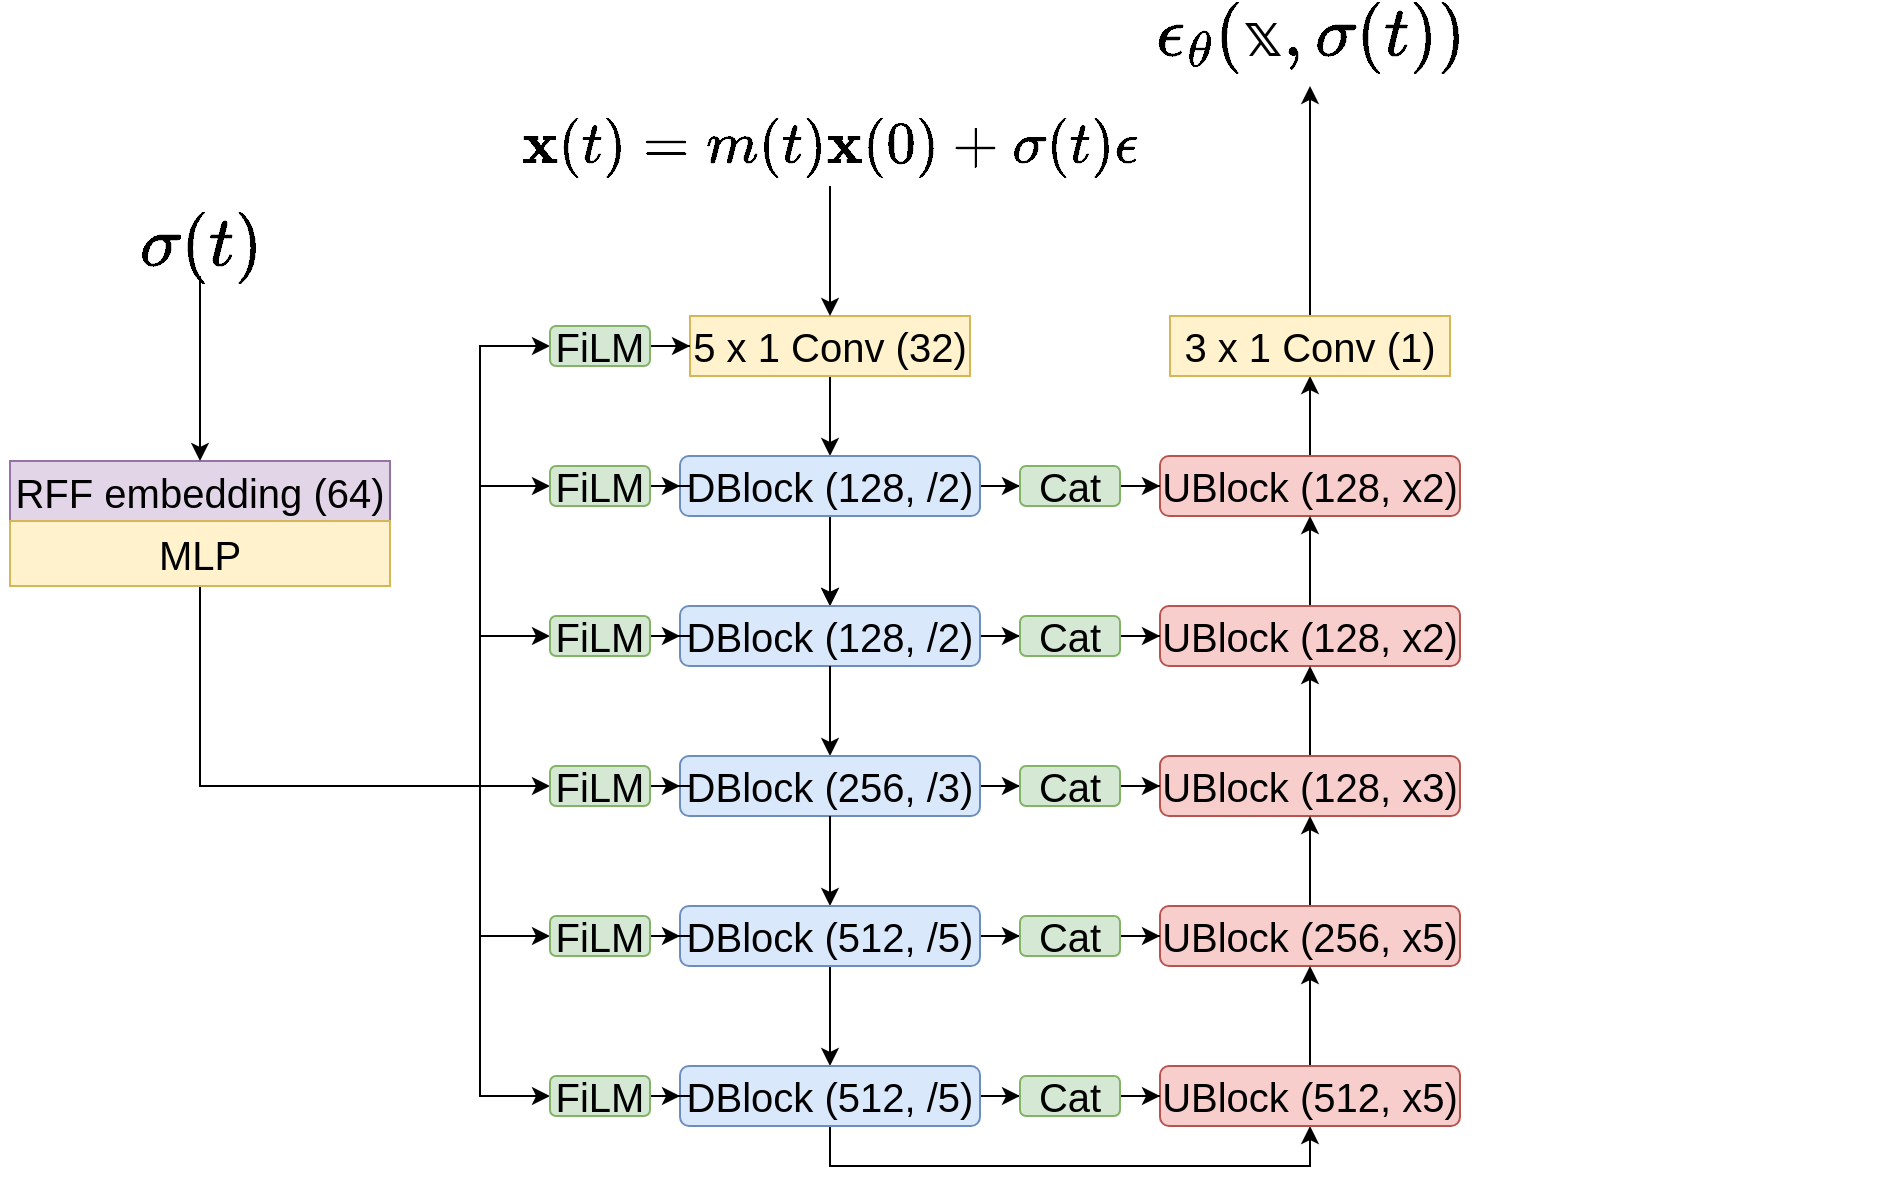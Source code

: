 <mxfile version="15.5.1" type="github">
  <diagram id="C5RBs43oDa-KdzZeNtuy" name="Page-1">
    <mxGraphModel dx="946" dy="646" grid="1" gridSize="10" guides="1" tooltips="1" connect="1" arrows="1" fold="1" page="1" pageScale="1" pageWidth="827" pageHeight="1169" math="1" shadow="0">
      <root>
        <mxCell id="WIyWlLk6GJQsqaUBKTNV-0" />
        <mxCell id="WIyWlLk6GJQsqaUBKTNV-1" parent="WIyWlLk6GJQsqaUBKTNV-0" />
        <mxCell id="sPDVBLaamCeaX5s3TwPM-6" value="" style="edgeStyle=orthogonalEdgeStyle;rounded=0;orthogonalLoop=1;jettySize=auto;html=1;fontSize=20;" parent="WIyWlLk6GJQsqaUBKTNV-1" source="sPDVBLaamCeaX5s3TwPM-2" target="sPDVBLaamCeaX5s3TwPM-4" edge="1">
          <mxGeometry relative="1" as="geometry" />
        </mxCell>
        <mxCell id="sPDVBLaamCeaX5s3TwPM-2" value="5 x 1 Conv (32)" style="whiteSpace=wrap;html=1;fillColor=#fff2cc;strokeColor=#d6b656;fontSize=20;" parent="WIyWlLk6GJQsqaUBKTNV-1" vertex="1">
          <mxGeometry x="345" y="665" width="140" height="30" as="geometry" />
        </mxCell>
        <mxCell id="sPDVBLaamCeaX5s3TwPM-9" value="" style="edgeStyle=orthogonalEdgeStyle;rounded=0;orthogonalLoop=1;jettySize=auto;html=1;fontSize=20;" parent="WIyWlLk6GJQsqaUBKTNV-1" source="sPDVBLaamCeaX5s3TwPM-4" target="sPDVBLaamCeaX5s3TwPM-8" edge="1">
          <mxGeometry relative="1" as="geometry" />
        </mxCell>
        <mxCell id="sPDVBLaamCeaX5s3TwPM-10" value="" style="edgeStyle=orthogonalEdgeStyle;rounded=0;orthogonalLoop=1;jettySize=auto;html=1;fontSize=20;" parent="WIyWlLk6GJQsqaUBKTNV-1" source="sPDVBLaamCeaX5s3TwPM-4" target="sPDVBLaamCeaX5s3TwPM-8" edge="1">
          <mxGeometry relative="1" as="geometry" />
        </mxCell>
        <mxCell id="sPDVBLaamCeaX5s3TwPM-82" style="edgeStyle=orthogonalEdgeStyle;rounded=0;orthogonalLoop=1;jettySize=auto;html=1;entryX=0;entryY=0.5;entryDx=0;entryDy=0;fontSize=20;" parent="WIyWlLk6GJQsqaUBKTNV-1" source="sPDVBLaamCeaX5s3TwPM-4" target="sPDVBLaamCeaX5s3TwPM-75" edge="1">
          <mxGeometry relative="1" as="geometry" />
        </mxCell>
        <mxCell id="sPDVBLaamCeaX5s3TwPM-4" value="DBlock (128, /2)" style="rounded=1;whiteSpace=wrap;html=1;fillColor=#dae8fc;strokeColor=#6c8ebf;fontSize=20;" parent="WIyWlLk6GJQsqaUBKTNV-1" vertex="1">
          <mxGeometry x="340" y="735" width="150" height="30" as="geometry" />
        </mxCell>
        <mxCell id="sPDVBLaamCeaX5s3TwPM-80" style="edgeStyle=orthogonalEdgeStyle;rounded=0;orthogonalLoop=1;jettySize=auto;html=1;entryX=0;entryY=0.5;entryDx=0;entryDy=0;fontSize=20;" parent="WIyWlLk6GJQsqaUBKTNV-1" source="sPDVBLaamCeaX5s3TwPM-8" target="sPDVBLaamCeaX5s3TwPM-74" edge="1">
          <mxGeometry relative="1" as="geometry" />
        </mxCell>
        <mxCell id="sPDVBLaamCeaX5s3TwPM-8" value="DBlock (128, /2)" style="rounded=1;whiteSpace=wrap;html=1;fillColor=#dae8fc;strokeColor=#6c8ebf;fontSize=20;" parent="WIyWlLk6GJQsqaUBKTNV-1" vertex="1">
          <mxGeometry x="340" y="810" width="150" height="30" as="geometry" />
        </mxCell>
        <mxCell id="sPDVBLaamCeaX5s3TwPM-11" value="" style="edgeStyle=orthogonalEdgeStyle;rounded=0;orthogonalLoop=1;jettySize=auto;html=1;exitX=0.5;exitY=1;exitDx=0;exitDy=0;fontSize=20;" parent="WIyWlLk6GJQsqaUBKTNV-1" source="sPDVBLaamCeaX5s3TwPM-8" target="sPDVBLaamCeaX5s3TwPM-12" edge="1">
          <mxGeometry relative="1" as="geometry">
            <mxPoint x="400" y="875" as="sourcePoint" />
          </mxGeometry>
        </mxCell>
        <mxCell id="sPDVBLaamCeaX5s3TwPM-78" style="edgeStyle=orthogonalEdgeStyle;rounded=0;orthogonalLoop=1;jettySize=auto;html=1;entryX=0;entryY=0.5;entryDx=0;entryDy=0;fontSize=20;" parent="WIyWlLk6GJQsqaUBKTNV-1" source="sPDVBLaamCeaX5s3TwPM-12" target="sPDVBLaamCeaX5s3TwPM-73" edge="1">
          <mxGeometry relative="1" as="geometry" />
        </mxCell>
        <mxCell id="sPDVBLaamCeaX5s3TwPM-12" value="DBlock (256, /3)" style="rounded=1;whiteSpace=wrap;html=1;fillColor=#dae8fc;strokeColor=#6c8ebf;fontSize=20;" parent="WIyWlLk6GJQsqaUBKTNV-1" vertex="1">
          <mxGeometry x="340" y="885" width="150" height="30" as="geometry" />
        </mxCell>
        <mxCell id="sPDVBLaamCeaX5s3TwPM-13" value="" style="edgeStyle=orthogonalEdgeStyle;rounded=0;orthogonalLoop=1;jettySize=auto;html=1;fontSize=20;" parent="WIyWlLk6GJQsqaUBKTNV-1" source="sPDVBLaamCeaX5s3TwPM-12" target="sPDVBLaamCeaX5s3TwPM-14" edge="1">
          <mxGeometry relative="1" as="geometry">
            <mxPoint x="400" y="955" as="sourcePoint" />
            <Array as="points" />
          </mxGeometry>
        </mxCell>
        <mxCell id="sPDVBLaamCeaX5s3TwPM-17" value="" style="edgeStyle=orthogonalEdgeStyle;rounded=0;orthogonalLoop=1;jettySize=auto;html=1;fontSize=20;" parent="WIyWlLk6GJQsqaUBKTNV-1" source="sPDVBLaamCeaX5s3TwPM-14" target="sPDVBLaamCeaX5s3TwPM-16" edge="1">
          <mxGeometry relative="1" as="geometry" />
        </mxCell>
        <mxCell id="sPDVBLaamCeaX5s3TwPM-76" style="edgeStyle=orthogonalEdgeStyle;rounded=0;orthogonalLoop=1;jettySize=auto;html=1;entryX=0;entryY=0.5;entryDx=0;entryDy=0;fontSize=20;" parent="WIyWlLk6GJQsqaUBKTNV-1" source="sPDVBLaamCeaX5s3TwPM-14" target="sPDVBLaamCeaX5s3TwPM-72" edge="1">
          <mxGeometry relative="1" as="geometry" />
        </mxCell>
        <mxCell id="sPDVBLaamCeaX5s3TwPM-14" value="DBlock (512, /5)" style="rounded=1;whiteSpace=wrap;html=1;fillColor=#dae8fc;strokeColor=#6c8ebf;fontSize=20;" parent="WIyWlLk6GJQsqaUBKTNV-1" vertex="1">
          <mxGeometry x="340" y="960" width="150" height="30" as="geometry" />
        </mxCell>
        <mxCell id="sPDVBLaamCeaX5s3TwPM-62" style="edgeStyle=orthogonalEdgeStyle;rounded=0;orthogonalLoop=1;jettySize=auto;html=1;entryX=0.5;entryY=1;entryDx=0;entryDy=0;fontSize=20;exitX=0.5;exitY=1;exitDx=0;exitDy=0;" parent="WIyWlLk6GJQsqaUBKTNV-1" source="sPDVBLaamCeaX5s3TwPM-16" target="sPDVBLaamCeaX5s3TwPM-57" edge="1">
          <mxGeometry relative="1" as="geometry">
            <Array as="points">
              <mxPoint x="415" y="1090" />
              <mxPoint x="655" y="1090" />
            </Array>
          </mxGeometry>
        </mxCell>
        <mxCell id="sPDVBLaamCeaX5s3TwPM-64" style="edgeStyle=orthogonalEdgeStyle;rounded=0;orthogonalLoop=1;jettySize=auto;html=1;fontSize=20;" parent="WIyWlLk6GJQsqaUBKTNV-1" source="sPDVBLaamCeaX5s3TwPM-16" target="sPDVBLaamCeaX5s3TwPM-63" edge="1">
          <mxGeometry relative="1" as="geometry" />
        </mxCell>
        <mxCell id="sPDVBLaamCeaX5s3TwPM-16" value="DBlock (512, /5)" style="rounded=1;whiteSpace=wrap;html=1;fillColor=#dae8fc;strokeColor=#6c8ebf;fontSize=20;" parent="WIyWlLk6GJQsqaUBKTNV-1" vertex="1">
          <mxGeometry x="340" y="1040" width="150" height="30" as="geometry" />
        </mxCell>
        <mxCell id="sPDVBLaamCeaX5s3TwPM-18" value="&lt;font style=&quot;font-size: 20px;&quot;&gt;RFF embedding (64)&lt;/font&gt;" style="rounded=0;whiteSpace=wrap;html=1;fillColor=#e1d5e7;strokeColor=#9673a6;fontSize=20;" parent="WIyWlLk6GJQsqaUBKTNV-1" vertex="1">
          <mxGeometry x="5" y="737.5" width="190" height="30" as="geometry" />
        </mxCell>
        <mxCell id="HarpwwFK3Oa82mmJ-1jv-0" style="edgeStyle=orthogonalEdgeStyle;rounded=0;orthogonalLoop=1;jettySize=auto;html=1;entryX=0;entryY=0.5;entryDx=0;entryDy=0;" edge="1" parent="WIyWlLk6GJQsqaUBKTNV-1" source="sPDVBLaamCeaX5s3TwPM-19" target="sPDVBLaamCeaX5s3TwPM-34">
          <mxGeometry relative="1" as="geometry">
            <Array as="points">
              <mxPoint x="100" y="900" />
            </Array>
          </mxGeometry>
        </mxCell>
        <mxCell id="HarpwwFK3Oa82mmJ-1jv-1" style="edgeStyle=orthogonalEdgeStyle;rounded=0;orthogonalLoop=1;jettySize=auto;html=1;entryX=0;entryY=0.5;entryDx=0;entryDy=0;" edge="1" parent="WIyWlLk6GJQsqaUBKTNV-1" source="sPDVBLaamCeaX5s3TwPM-19" target="sPDVBLaamCeaX5s3TwPM-37">
          <mxGeometry relative="1" as="geometry">
            <Array as="points">
              <mxPoint x="100" y="900" />
              <mxPoint x="240" y="900" />
              <mxPoint x="240" y="975" />
            </Array>
          </mxGeometry>
        </mxCell>
        <mxCell id="HarpwwFK3Oa82mmJ-1jv-2" style="edgeStyle=orthogonalEdgeStyle;rounded=0;orthogonalLoop=1;jettySize=auto;html=1;entryX=0;entryY=0.5;entryDx=0;entryDy=0;" edge="1" parent="WIyWlLk6GJQsqaUBKTNV-1" source="sPDVBLaamCeaX5s3TwPM-19" target="sPDVBLaamCeaX5s3TwPM-38">
          <mxGeometry relative="1" as="geometry">
            <Array as="points">
              <mxPoint x="100" y="900" />
              <mxPoint x="240" y="900" />
              <mxPoint x="240" y="1055" />
            </Array>
          </mxGeometry>
        </mxCell>
        <mxCell id="HarpwwFK3Oa82mmJ-1jv-3" style="edgeStyle=orthogonalEdgeStyle;rounded=0;orthogonalLoop=1;jettySize=auto;html=1;entryX=0;entryY=0.5;entryDx=0;entryDy=0;" edge="1" parent="WIyWlLk6GJQsqaUBKTNV-1" source="sPDVBLaamCeaX5s3TwPM-19" target="sPDVBLaamCeaX5s3TwPM-35">
          <mxGeometry relative="1" as="geometry">
            <Array as="points">
              <mxPoint x="100" y="900" />
              <mxPoint x="240" y="900" />
              <mxPoint x="240" y="825" />
            </Array>
          </mxGeometry>
        </mxCell>
        <mxCell id="HarpwwFK3Oa82mmJ-1jv-4" style="edgeStyle=orthogonalEdgeStyle;rounded=0;orthogonalLoop=1;jettySize=auto;html=1;entryX=0;entryY=0.5;entryDx=0;entryDy=0;" edge="1" parent="WIyWlLk6GJQsqaUBKTNV-1" source="sPDVBLaamCeaX5s3TwPM-19" target="sPDVBLaamCeaX5s3TwPM-36">
          <mxGeometry relative="1" as="geometry">
            <Array as="points">
              <mxPoint x="100" y="900" />
              <mxPoint x="240" y="900" />
              <mxPoint x="240" y="750" />
            </Array>
          </mxGeometry>
        </mxCell>
        <mxCell id="HarpwwFK3Oa82mmJ-1jv-5" style="edgeStyle=orthogonalEdgeStyle;rounded=0;orthogonalLoop=1;jettySize=auto;html=1;entryX=0;entryY=0.5;entryDx=0;entryDy=0;" edge="1" parent="WIyWlLk6GJQsqaUBKTNV-1" source="sPDVBLaamCeaX5s3TwPM-19" target="sPDVBLaamCeaX5s3TwPM-32">
          <mxGeometry relative="1" as="geometry">
            <Array as="points">
              <mxPoint x="100" y="900" />
              <mxPoint x="240" y="900" />
              <mxPoint x="240" y="680" />
            </Array>
          </mxGeometry>
        </mxCell>
        <mxCell id="sPDVBLaamCeaX5s3TwPM-19" value="&lt;font style=&quot;font-size: 20px;&quot;&gt;MLP&lt;/font&gt;" style="rounded=0;whiteSpace=wrap;html=1;fillColor=#fff2cc;strokeColor=#d6b656;fontSize=20;" parent="WIyWlLk6GJQsqaUBKTNV-1" vertex="1">
          <mxGeometry x="5" y="767.5" width="190" height="32.5" as="geometry" />
        </mxCell>
        <mxCell id="sPDVBLaamCeaX5s3TwPM-45" style="edgeStyle=orthogonalEdgeStyle;rounded=0;orthogonalLoop=1;jettySize=auto;html=1;entryX=0;entryY=0.5;entryDx=0;entryDy=0;fontSize=20;" parent="WIyWlLk6GJQsqaUBKTNV-1" source="sPDVBLaamCeaX5s3TwPM-32" target="sPDVBLaamCeaX5s3TwPM-2" edge="1">
          <mxGeometry relative="1" as="geometry" />
        </mxCell>
        <mxCell id="sPDVBLaamCeaX5s3TwPM-32" value="FiLM" style="rounded=1;whiteSpace=wrap;html=1;fillColor=#d5e8d4;strokeColor=#82b366;fontSize=20;" parent="WIyWlLk6GJQsqaUBKTNV-1" vertex="1">
          <mxGeometry x="275" y="670" width="50" height="20" as="geometry" />
        </mxCell>
        <mxCell id="sPDVBLaamCeaX5s3TwPM-48" style="edgeStyle=orthogonalEdgeStyle;rounded=0;orthogonalLoop=1;jettySize=auto;html=1;fontSize=20;" parent="WIyWlLk6GJQsqaUBKTNV-1" source="sPDVBLaamCeaX5s3TwPM-34" target="sPDVBLaamCeaX5s3TwPM-12" edge="1">
          <mxGeometry relative="1" as="geometry" />
        </mxCell>
        <mxCell id="sPDVBLaamCeaX5s3TwPM-34" value="FiLM" style="rounded=1;whiteSpace=wrap;html=1;fillColor=#d5e8d4;strokeColor=#82b366;fontSize=20;" parent="WIyWlLk6GJQsqaUBKTNV-1" vertex="1">
          <mxGeometry x="275" y="890" width="50" height="20" as="geometry" />
        </mxCell>
        <mxCell id="sPDVBLaamCeaX5s3TwPM-47" style="edgeStyle=orthogonalEdgeStyle;rounded=0;orthogonalLoop=1;jettySize=auto;html=1;fontSize=20;" parent="WIyWlLk6GJQsqaUBKTNV-1" source="sPDVBLaamCeaX5s3TwPM-35" target="sPDVBLaamCeaX5s3TwPM-8" edge="1">
          <mxGeometry relative="1" as="geometry" />
        </mxCell>
        <mxCell id="sPDVBLaamCeaX5s3TwPM-35" value="FiLM" style="rounded=1;whiteSpace=wrap;html=1;fillColor=#d5e8d4;strokeColor=#82b366;fontSize=20;" parent="WIyWlLk6GJQsqaUBKTNV-1" vertex="1">
          <mxGeometry x="275" y="815" width="50" height="20" as="geometry" />
        </mxCell>
        <mxCell id="sPDVBLaamCeaX5s3TwPM-46" style="edgeStyle=orthogonalEdgeStyle;rounded=0;orthogonalLoop=1;jettySize=auto;html=1;fontSize=20;" parent="WIyWlLk6GJQsqaUBKTNV-1" source="sPDVBLaamCeaX5s3TwPM-36" target="sPDVBLaamCeaX5s3TwPM-4" edge="1">
          <mxGeometry relative="1" as="geometry" />
        </mxCell>
        <mxCell id="sPDVBLaamCeaX5s3TwPM-36" value="FiLM" style="rounded=1;whiteSpace=wrap;html=1;fillColor=#d5e8d4;strokeColor=#82b366;fontSize=20;" parent="WIyWlLk6GJQsqaUBKTNV-1" vertex="1">
          <mxGeometry x="275" y="740" width="50" height="20" as="geometry" />
        </mxCell>
        <mxCell id="sPDVBLaamCeaX5s3TwPM-49" style="edgeStyle=orthogonalEdgeStyle;rounded=0;orthogonalLoop=1;jettySize=auto;html=1;entryX=0;entryY=0.5;entryDx=0;entryDy=0;fontSize=20;" parent="WIyWlLk6GJQsqaUBKTNV-1" source="sPDVBLaamCeaX5s3TwPM-37" target="sPDVBLaamCeaX5s3TwPM-14" edge="1">
          <mxGeometry relative="1" as="geometry" />
        </mxCell>
        <mxCell id="sPDVBLaamCeaX5s3TwPM-37" value="FiLM" style="rounded=1;whiteSpace=wrap;html=1;fillColor=#d5e8d4;strokeColor=#82b366;fontSize=20;" parent="WIyWlLk6GJQsqaUBKTNV-1" vertex="1">
          <mxGeometry x="275" y="965" width="50" height="20" as="geometry" />
        </mxCell>
        <mxCell id="sPDVBLaamCeaX5s3TwPM-50" style="edgeStyle=orthogonalEdgeStyle;rounded=0;orthogonalLoop=1;jettySize=auto;html=1;entryX=0;entryY=0.5;entryDx=0;entryDy=0;fontSize=20;" parent="WIyWlLk6GJQsqaUBKTNV-1" source="sPDVBLaamCeaX5s3TwPM-38" target="sPDVBLaamCeaX5s3TwPM-16" edge="1">
          <mxGeometry relative="1" as="geometry" />
        </mxCell>
        <mxCell id="sPDVBLaamCeaX5s3TwPM-38" value="FiLM" style="rounded=1;whiteSpace=wrap;html=1;fillColor=#d5e8d4;strokeColor=#82b366;fontSize=20;" parent="WIyWlLk6GJQsqaUBKTNV-1" vertex="1">
          <mxGeometry x="275" y="1045" width="50" height="20" as="geometry" />
        </mxCell>
        <mxCell id="sPDVBLaamCeaX5s3TwPM-85" style="edgeStyle=orthogonalEdgeStyle;rounded=0;orthogonalLoop=1;jettySize=auto;html=1;entryX=0.5;entryY=1;entryDx=0;entryDy=0;fontSize=20;" parent="WIyWlLk6GJQsqaUBKTNV-1" source="sPDVBLaamCeaX5s3TwPM-53" target="sPDVBLaamCeaX5s3TwPM-84" edge="1">
          <mxGeometry relative="1" as="geometry" />
        </mxCell>
        <mxCell id="sPDVBLaamCeaX5s3TwPM-53" value="UBlock (128, x2)" style="rounded=1;whiteSpace=wrap;html=1;fillColor=#f8cecc;strokeColor=#b85450;fontSize=20;" parent="WIyWlLk6GJQsqaUBKTNV-1" vertex="1">
          <mxGeometry x="580" y="735" width="150" height="30" as="geometry" />
        </mxCell>
        <mxCell id="sPDVBLaamCeaX5s3TwPM-61" style="edgeStyle=orthogonalEdgeStyle;rounded=0;orthogonalLoop=1;jettySize=auto;html=1;fontSize=20;" parent="WIyWlLk6GJQsqaUBKTNV-1" source="sPDVBLaamCeaX5s3TwPM-54" target="sPDVBLaamCeaX5s3TwPM-53" edge="1">
          <mxGeometry relative="1" as="geometry" />
        </mxCell>
        <mxCell id="sPDVBLaamCeaX5s3TwPM-54" value="UBlock (128, x2)" style="rounded=1;whiteSpace=wrap;html=1;fillColor=#f8cecc;strokeColor=#b85450;fontSize=20;" parent="WIyWlLk6GJQsqaUBKTNV-1" vertex="1">
          <mxGeometry x="580" y="810" width="150" height="30" as="geometry" />
        </mxCell>
        <mxCell id="sPDVBLaamCeaX5s3TwPM-60" style="edgeStyle=orthogonalEdgeStyle;rounded=0;orthogonalLoop=1;jettySize=auto;html=1;entryX=0.5;entryY=1;entryDx=0;entryDy=0;fontSize=20;" parent="WIyWlLk6GJQsqaUBKTNV-1" source="sPDVBLaamCeaX5s3TwPM-55" target="sPDVBLaamCeaX5s3TwPM-54" edge="1">
          <mxGeometry relative="1" as="geometry" />
        </mxCell>
        <mxCell id="sPDVBLaamCeaX5s3TwPM-55" value="UBlock (128, x3)" style="rounded=1;whiteSpace=wrap;html=1;fillColor=#f8cecc;strokeColor=#b85450;fontSize=20;" parent="WIyWlLk6GJQsqaUBKTNV-1" vertex="1">
          <mxGeometry x="580" y="885" width="150" height="30" as="geometry" />
        </mxCell>
        <mxCell id="sPDVBLaamCeaX5s3TwPM-59" style="edgeStyle=orthogonalEdgeStyle;rounded=0;orthogonalLoop=1;jettySize=auto;html=1;entryX=0.5;entryY=1;entryDx=0;entryDy=0;fontSize=20;" parent="WIyWlLk6GJQsqaUBKTNV-1" source="sPDVBLaamCeaX5s3TwPM-56" target="sPDVBLaamCeaX5s3TwPM-55" edge="1">
          <mxGeometry relative="1" as="geometry" />
        </mxCell>
        <mxCell id="sPDVBLaamCeaX5s3TwPM-56" value="UBlock (256, x5)" style="rounded=1;whiteSpace=wrap;html=1;fillColor=#f8cecc;strokeColor=#b85450;fontSize=20;" parent="WIyWlLk6GJQsqaUBKTNV-1" vertex="1">
          <mxGeometry x="580" y="960" width="150" height="30" as="geometry" />
        </mxCell>
        <mxCell id="sPDVBLaamCeaX5s3TwPM-58" style="edgeStyle=orthogonalEdgeStyle;rounded=0;orthogonalLoop=1;jettySize=auto;html=1;entryX=0.5;entryY=1;entryDx=0;entryDy=0;fontSize=20;" parent="WIyWlLk6GJQsqaUBKTNV-1" source="sPDVBLaamCeaX5s3TwPM-57" target="sPDVBLaamCeaX5s3TwPM-56" edge="1">
          <mxGeometry relative="1" as="geometry" />
        </mxCell>
        <mxCell id="sPDVBLaamCeaX5s3TwPM-57" value="UBlock (512, x5)" style="rounded=1;whiteSpace=wrap;html=1;fillColor=#f8cecc;strokeColor=#b85450;fontSize=20;" parent="WIyWlLk6GJQsqaUBKTNV-1" vertex="1">
          <mxGeometry x="580" y="1040" width="150" height="30" as="geometry" />
        </mxCell>
        <mxCell id="sPDVBLaamCeaX5s3TwPM-65" style="edgeStyle=orthogonalEdgeStyle;rounded=0;orthogonalLoop=1;jettySize=auto;html=1;fontSize=20;" parent="WIyWlLk6GJQsqaUBKTNV-1" source="sPDVBLaamCeaX5s3TwPM-63" target="sPDVBLaamCeaX5s3TwPM-57" edge="1">
          <mxGeometry relative="1" as="geometry" />
        </mxCell>
        <mxCell id="sPDVBLaamCeaX5s3TwPM-63" value="Cat" style="rounded=1;whiteSpace=wrap;html=1;fillColor=#d5e8d4;strokeColor=#82b366;fontSize=20;" parent="WIyWlLk6GJQsqaUBKTNV-1" vertex="1">
          <mxGeometry x="510" y="1045" width="50" height="20" as="geometry" />
        </mxCell>
        <mxCell id="sPDVBLaamCeaX5s3TwPM-77" style="edgeStyle=orthogonalEdgeStyle;rounded=0;orthogonalLoop=1;jettySize=auto;html=1;fontSize=20;" parent="WIyWlLk6GJQsqaUBKTNV-1" source="sPDVBLaamCeaX5s3TwPM-72" target="sPDVBLaamCeaX5s3TwPM-56" edge="1">
          <mxGeometry relative="1" as="geometry" />
        </mxCell>
        <mxCell id="sPDVBLaamCeaX5s3TwPM-72" value="Cat" style="rounded=1;whiteSpace=wrap;html=1;fillColor=#d5e8d4;strokeColor=#82b366;fontSize=20;" parent="WIyWlLk6GJQsqaUBKTNV-1" vertex="1">
          <mxGeometry x="510" y="965" width="50" height="20" as="geometry" />
        </mxCell>
        <mxCell id="sPDVBLaamCeaX5s3TwPM-79" style="edgeStyle=orthogonalEdgeStyle;rounded=0;orthogonalLoop=1;jettySize=auto;html=1;fontSize=20;" parent="WIyWlLk6GJQsqaUBKTNV-1" source="sPDVBLaamCeaX5s3TwPM-73" target="sPDVBLaamCeaX5s3TwPM-55" edge="1">
          <mxGeometry relative="1" as="geometry" />
        </mxCell>
        <mxCell id="sPDVBLaamCeaX5s3TwPM-73" value="Cat" style="rounded=1;whiteSpace=wrap;html=1;fillColor=#d5e8d4;strokeColor=#82b366;fontSize=20;" parent="WIyWlLk6GJQsqaUBKTNV-1" vertex="1">
          <mxGeometry x="510" y="890" width="50" height="20" as="geometry" />
        </mxCell>
        <mxCell id="sPDVBLaamCeaX5s3TwPM-81" style="edgeStyle=orthogonalEdgeStyle;rounded=0;orthogonalLoop=1;jettySize=auto;html=1;entryX=0;entryY=0.5;entryDx=0;entryDy=0;fontSize=20;" parent="WIyWlLk6GJQsqaUBKTNV-1" source="sPDVBLaamCeaX5s3TwPM-74" target="sPDVBLaamCeaX5s3TwPM-54" edge="1">
          <mxGeometry relative="1" as="geometry" />
        </mxCell>
        <mxCell id="sPDVBLaamCeaX5s3TwPM-74" value="Cat" style="rounded=1;whiteSpace=wrap;html=1;fillColor=#d5e8d4;strokeColor=#82b366;fontSize=20;" parent="WIyWlLk6GJQsqaUBKTNV-1" vertex="1">
          <mxGeometry x="510" y="815" width="50" height="20" as="geometry" />
        </mxCell>
        <mxCell id="sPDVBLaamCeaX5s3TwPM-83" style="edgeStyle=orthogonalEdgeStyle;rounded=0;orthogonalLoop=1;jettySize=auto;html=1;fontSize=20;" parent="WIyWlLk6GJQsqaUBKTNV-1" source="sPDVBLaamCeaX5s3TwPM-75" target="sPDVBLaamCeaX5s3TwPM-53" edge="1">
          <mxGeometry relative="1" as="geometry" />
        </mxCell>
        <mxCell id="sPDVBLaamCeaX5s3TwPM-75" value="Cat" style="rounded=1;whiteSpace=wrap;html=1;fillColor=#d5e8d4;strokeColor=#82b366;fontSize=20;" parent="WIyWlLk6GJQsqaUBKTNV-1" vertex="1">
          <mxGeometry x="510" y="740" width="50" height="20" as="geometry" />
        </mxCell>
        <mxCell id="07mqXIemjpvf2Ur7vXoQ-9" style="edgeStyle=orthogonalEdgeStyle;rounded=0;orthogonalLoop=1;jettySize=auto;html=1;entryX=0.5;entryY=1.333;entryDx=0;entryDy=0;entryPerimeter=0;fontSize=20;" parent="WIyWlLk6GJQsqaUBKTNV-1" source="sPDVBLaamCeaX5s3TwPM-84" target="07mqXIemjpvf2Ur7vXoQ-2" edge="1">
          <mxGeometry relative="1" as="geometry" />
        </mxCell>
        <mxCell id="sPDVBLaamCeaX5s3TwPM-84" value="3 x 1 Conv (1)" style="whiteSpace=wrap;html=1;fillColor=#fff2cc;strokeColor=#d6b656;fontSize=20;" parent="WIyWlLk6GJQsqaUBKTNV-1" vertex="1">
          <mxGeometry x="585" y="665" width="140" height="30" as="geometry" />
        </mxCell>
        <mxCell id="HarpwwFK3Oa82mmJ-1jv-6" style="edgeStyle=orthogonalEdgeStyle;rounded=0;orthogonalLoop=1;jettySize=auto;html=1;entryX=0.5;entryY=0;entryDx=0;entryDy=0;" edge="1" parent="WIyWlLk6GJQsqaUBKTNV-1" source="07mqXIemjpvf2Ur7vXoQ-0" target="sPDVBLaamCeaX5s3TwPM-18">
          <mxGeometry relative="1" as="geometry" />
        </mxCell>
        <mxCell id="07mqXIemjpvf2Ur7vXoQ-0" value="&lt;font style=&quot;font-size: 30px&quot;&gt;$$\sigma(t)$$&lt;/font&gt;" style="text;html=1;align=center;verticalAlign=middle;resizable=0;points=[];autosize=1;strokeColor=none;" parent="WIyWlLk6GJQsqaUBKTNV-1" vertex="1">
          <mxGeometry y="615" width="200" height="30" as="geometry" />
        </mxCell>
        <mxCell id="07mqXIemjpvf2Ur7vXoQ-7" style="edgeStyle=orthogonalEdgeStyle;rounded=0;orthogonalLoop=1;jettySize=auto;html=1;fontSize=20;entryX=0.5;entryY=0;entryDx=0;entryDy=0;" parent="WIyWlLk6GJQsqaUBKTNV-1" source="07mqXIemjpvf2Ur7vXoQ-1" target="sPDVBLaamCeaX5s3TwPM-2" edge="1">
          <mxGeometry relative="1" as="geometry">
            <mxPoint x="390" y="650" as="targetPoint" />
          </mxGeometry>
        </mxCell>
        <mxCell id="07mqXIemjpvf2Ur7vXoQ-1" value="&lt;font style=&quot;font-size: 25px&quot;&gt;$$\mathbf{x}(t) = m(t)\mathbf{x}&lt;br&gt;(0) + \sigma(t) \epsilon$$&lt;/font&gt;" style="text;html=1;align=center;verticalAlign=middle;resizable=0;points=[];autosize=1;strokeColor=none;" parent="WIyWlLk6GJQsqaUBKTNV-1" vertex="1">
          <mxGeometry x="235" y="560" width="360" height="40" as="geometry" />
        </mxCell>
        <mxCell id="07mqXIemjpvf2Ur7vXoQ-2" value="&lt;font style=&quot;font-size: 30px&quot;&gt;$$\epsilon_\theta(\mathbb{x}, \sigma(t))$$&lt;/font&gt;" style="text;html=1;align=center;verticalAlign=middle;resizable=0;points=[];autosize=1;strokeColor=none;" parent="WIyWlLk6GJQsqaUBKTNV-1" vertex="1">
          <mxGeometry x="370" y="510" width="570" height="30" as="geometry" />
        </mxCell>
        <mxCell id="07mqXIemjpvf2Ur7vXoQ-6" style="edgeStyle=orthogonalEdgeStyle;rounded=0;orthogonalLoop=1;jettySize=auto;html=1;exitX=0.5;exitY=1;exitDx=0;exitDy=0;fontSize=20;" parent="WIyWlLk6GJQsqaUBKTNV-1" source="sPDVBLaamCeaX5s3TwPM-73" target="sPDVBLaamCeaX5s3TwPM-73" edge="1">
          <mxGeometry relative="1" as="geometry" />
        </mxCell>
      </root>
    </mxGraphModel>
  </diagram>
</mxfile>
